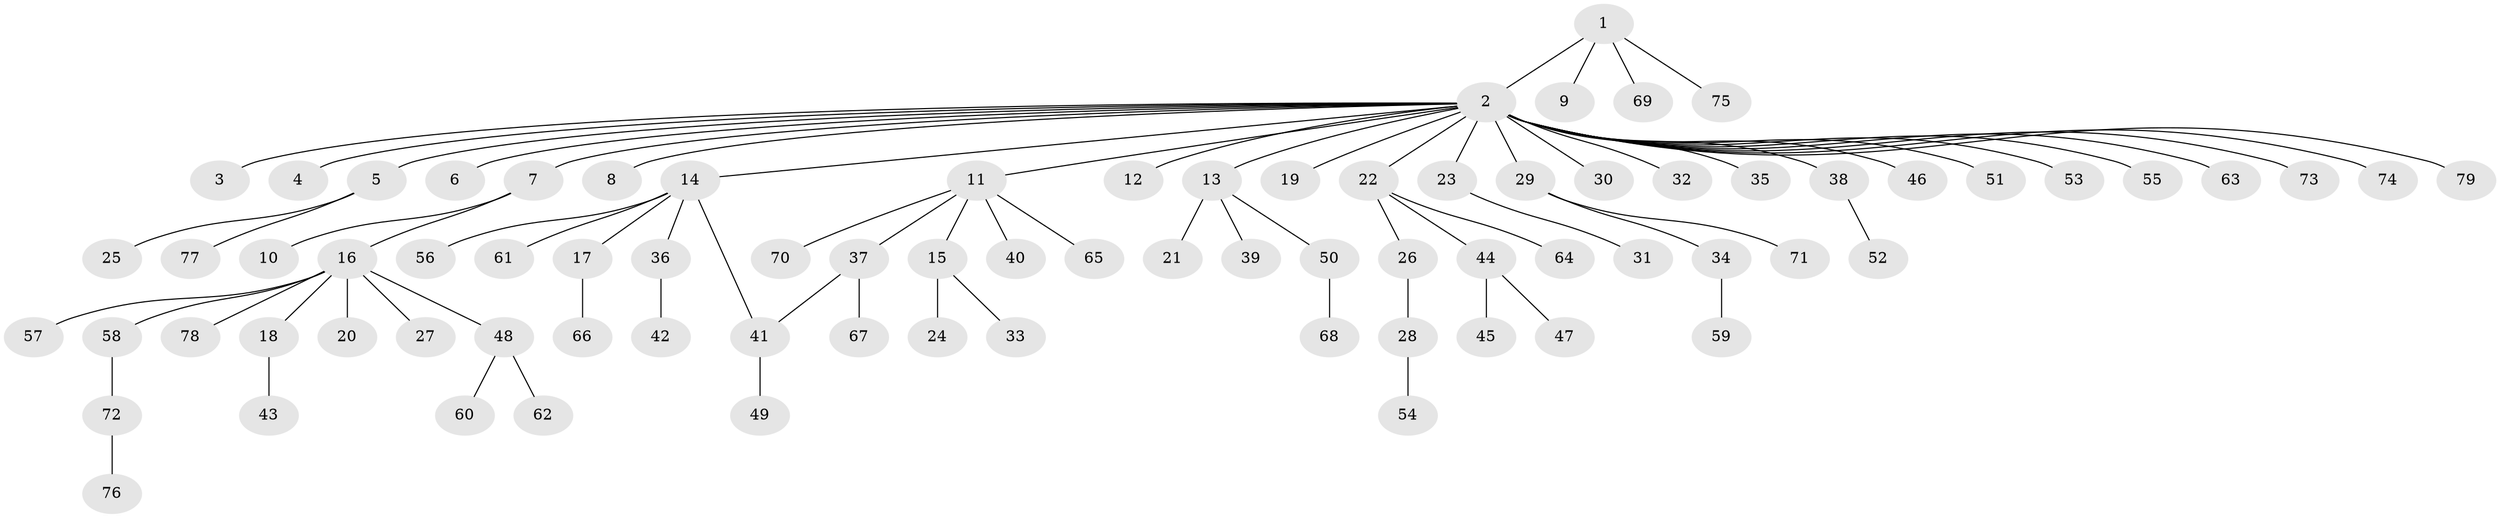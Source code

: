 // coarse degree distribution, {1: 0.9130434782608695, 11: 0.043478260869565216, 12: 0.043478260869565216}
// Generated by graph-tools (version 1.1) at 2025/50/03/04/25 21:50:26]
// undirected, 79 vertices, 79 edges
graph export_dot {
graph [start="1"]
  node [color=gray90,style=filled];
  1;
  2;
  3;
  4;
  5;
  6;
  7;
  8;
  9;
  10;
  11;
  12;
  13;
  14;
  15;
  16;
  17;
  18;
  19;
  20;
  21;
  22;
  23;
  24;
  25;
  26;
  27;
  28;
  29;
  30;
  31;
  32;
  33;
  34;
  35;
  36;
  37;
  38;
  39;
  40;
  41;
  42;
  43;
  44;
  45;
  46;
  47;
  48;
  49;
  50;
  51;
  52;
  53;
  54;
  55;
  56;
  57;
  58;
  59;
  60;
  61;
  62;
  63;
  64;
  65;
  66;
  67;
  68;
  69;
  70;
  71;
  72;
  73;
  74;
  75;
  76;
  77;
  78;
  79;
  1 -- 2;
  1 -- 9;
  1 -- 69;
  1 -- 75;
  2 -- 3;
  2 -- 4;
  2 -- 5;
  2 -- 6;
  2 -- 7;
  2 -- 8;
  2 -- 11;
  2 -- 12;
  2 -- 13;
  2 -- 14;
  2 -- 19;
  2 -- 22;
  2 -- 23;
  2 -- 29;
  2 -- 30;
  2 -- 32;
  2 -- 35;
  2 -- 38;
  2 -- 46;
  2 -- 51;
  2 -- 53;
  2 -- 55;
  2 -- 63;
  2 -- 73;
  2 -- 74;
  2 -- 79;
  5 -- 25;
  5 -- 77;
  7 -- 10;
  7 -- 16;
  11 -- 15;
  11 -- 37;
  11 -- 40;
  11 -- 65;
  11 -- 70;
  13 -- 21;
  13 -- 39;
  13 -- 50;
  14 -- 17;
  14 -- 36;
  14 -- 41;
  14 -- 56;
  14 -- 61;
  15 -- 24;
  15 -- 33;
  16 -- 18;
  16 -- 20;
  16 -- 27;
  16 -- 48;
  16 -- 57;
  16 -- 58;
  16 -- 78;
  17 -- 66;
  18 -- 43;
  22 -- 26;
  22 -- 44;
  22 -- 64;
  23 -- 31;
  26 -- 28;
  28 -- 54;
  29 -- 34;
  29 -- 71;
  34 -- 59;
  36 -- 42;
  37 -- 41;
  37 -- 67;
  38 -- 52;
  41 -- 49;
  44 -- 45;
  44 -- 47;
  48 -- 60;
  48 -- 62;
  50 -- 68;
  58 -- 72;
  72 -- 76;
}
